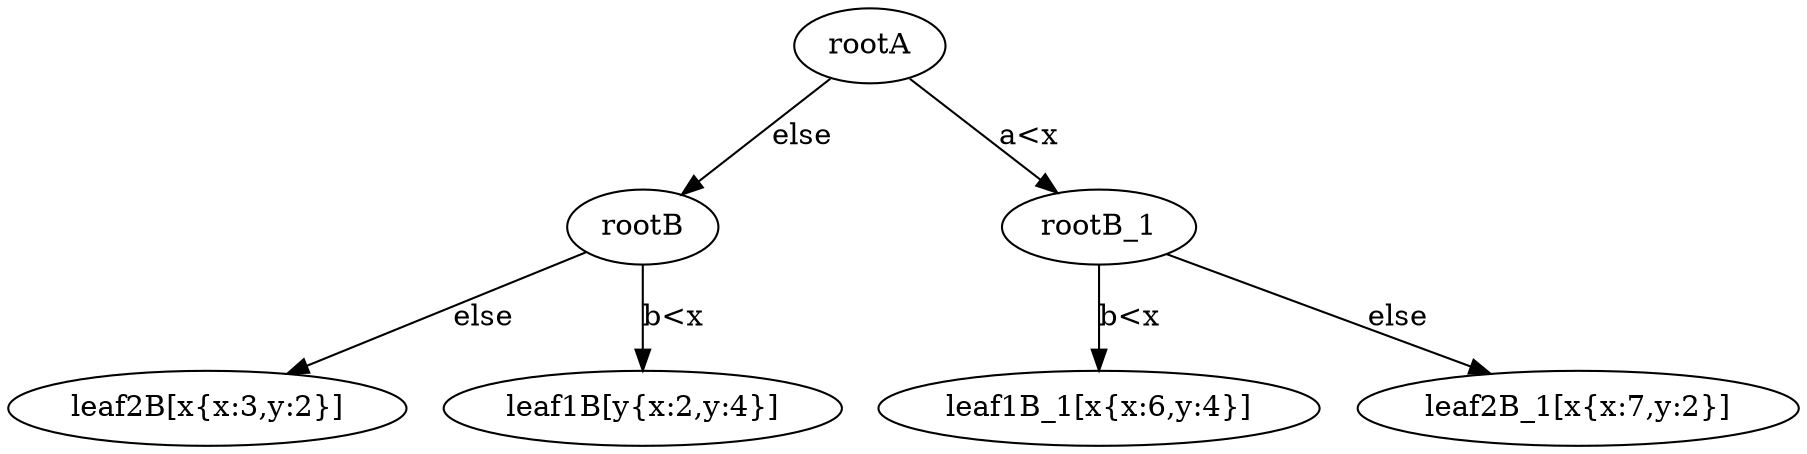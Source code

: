 digraph {
     rootA -> rootB [label="else"];
     rootB -> "leaf2B[x{x:3,y:2}]" [label="else"];
     rootA -> rootB_1 [label="a<x"];
     rootB -> "leaf1B[y{x:2,y:4}]" [label="b<x"];
     rootB_1 -> "leaf1B_1[x{x:6,y:4}]" [label="b<x"];
     rootB_1 -> "leaf2B_1[x{x:7,y:2}]" [label="else"];
}
